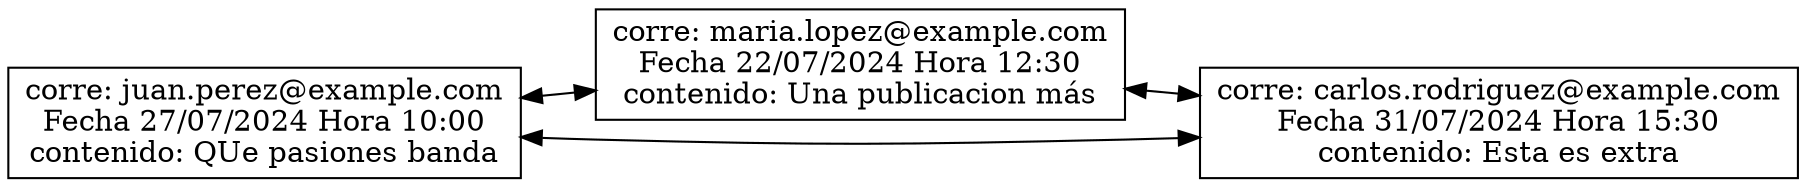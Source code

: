 digraph G {
rankdir=LR;
node [shape=record];
node0 [label="{corre: juan.perez@example.com\nFecha 27/07/2024 Hora 10:00\ncontenido: QUe pasiones banda}"];
node0 -> node1 [dir=both];
node1 [label="{corre: maria.lopez@example.com\nFecha 22/07/2024 Hora 12:30\ncontenido: Una publicacion más}"];
node1 -> node2 [dir=both];
node2 [label="{corre: carlos.rodriguez@example.com\nFecha 31/07/2024 Hora 15:30\ncontenido: Esta es extra}"];
node2 -> node0 [dir=both];
}

